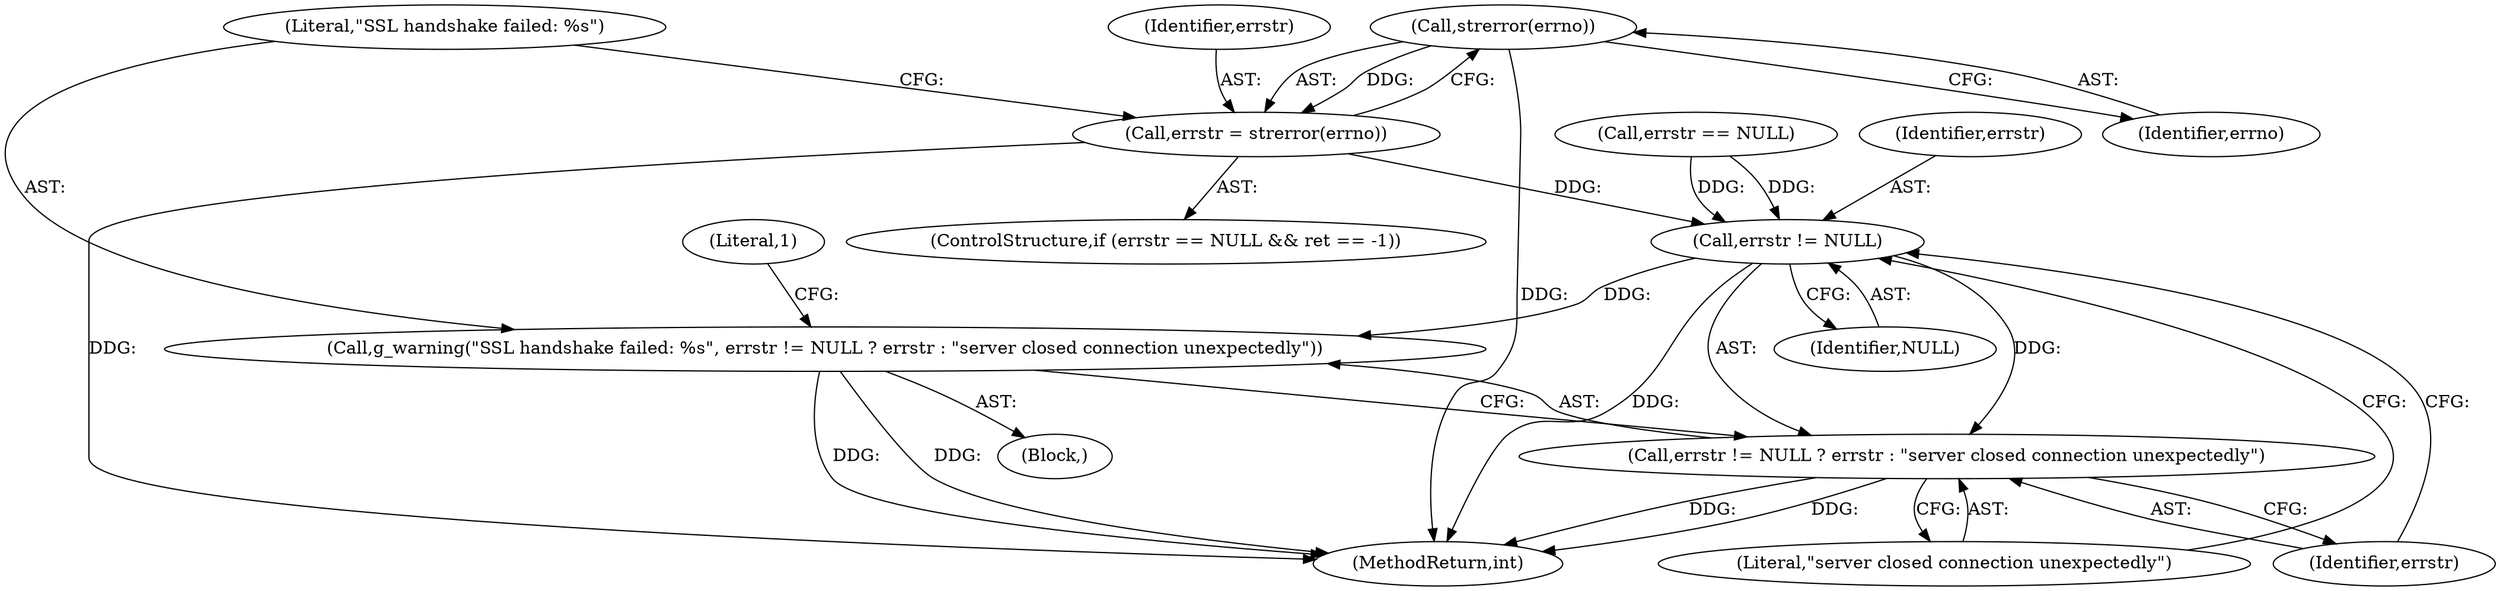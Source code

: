 digraph "0_irssi-proxy_85bbc05b21678e80423815d2ef1dfe26208491ab_0@API" {
"1000163" [label="(Call,strerror(errno))"];
"1000161" [label="(Call,errstr = strerror(errno))"];
"1000168" [label="(Call,errstr != NULL)"];
"1000165" [label="(Call,g_warning(\"SSL handshake failed: %s\", errstr != NULL ? errstr : \"server closed connection unexpectedly\"))"];
"1000167" [label="(Call,errstr != NULL ? errstr : \"server closed connection unexpectedly\")"];
"1000152" [label="(ControlStructure,if (errstr == NULL && ret == -1))"];
"1000172" [label="(Literal,\"server closed connection unexpectedly\")"];
"1000164" [label="(Identifier,errno)"];
"1000162" [label="(Identifier,errstr)"];
"1000170" [label="(Identifier,NULL)"];
"1000154" [label="(Call,errstr == NULL)"];
"1000175" [label="(Literal,1)"];
"1000161" [label="(Call,errstr = strerror(errno))"];
"1000234" [label="(MethodReturn,int)"];
"1000166" [label="(Literal,\"SSL handshake failed: %s\")"];
"1000168" [label="(Call,errstr != NULL)"];
"1000167" [label="(Call,errstr != NULL ? errstr : \"server closed connection unexpectedly\")"];
"1000165" [label="(Call,g_warning(\"SSL handshake failed: %s\", errstr != NULL ? errstr : \"server closed connection unexpectedly\"))"];
"1000163" [label="(Call,strerror(errno))"];
"1000133" [label="(Block,)"];
"1000171" [label="(Identifier,errstr)"];
"1000169" [label="(Identifier,errstr)"];
"1000163" -> "1000161"  [label="AST: "];
"1000163" -> "1000164"  [label="CFG: "];
"1000164" -> "1000163"  [label="AST: "];
"1000161" -> "1000163"  [label="CFG: "];
"1000163" -> "1000234"  [label="DDG: "];
"1000163" -> "1000161"  [label="DDG: "];
"1000161" -> "1000152"  [label="AST: "];
"1000162" -> "1000161"  [label="AST: "];
"1000166" -> "1000161"  [label="CFG: "];
"1000161" -> "1000234"  [label="DDG: "];
"1000161" -> "1000168"  [label="DDG: "];
"1000168" -> "1000167"  [label="AST: "];
"1000168" -> "1000170"  [label="CFG: "];
"1000169" -> "1000168"  [label="AST: "];
"1000170" -> "1000168"  [label="AST: "];
"1000171" -> "1000168"  [label="CFG: "];
"1000172" -> "1000168"  [label="CFG: "];
"1000168" -> "1000234"  [label="DDG: "];
"1000168" -> "1000165"  [label="DDG: "];
"1000154" -> "1000168"  [label="DDG: "];
"1000154" -> "1000168"  [label="DDG: "];
"1000168" -> "1000167"  [label="DDG: "];
"1000165" -> "1000133"  [label="AST: "];
"1000165" -> "1000167"  [label="CFG: "];
"1000166" -> "1000165"  [label="AST: "];
"1000167" -> "1000165"  [label="AST: "];
"1000175" -> "1000165"  [label="CFG: "];
"1000165" -> "1000234"  [label="DDG: "];
"1000165" -> "1000234"  [label="DDG: "];
"1000167" -> "1000171"  [label="CFG: "];
"1000167" -> "1000172"  [label="CFG: "];
"1000171" -> "1000167"  [label="AST: "];
"1000172" -> "1000167"  [label="AST: "];
"1000167" -> "1000234"  [label="DDG: "];
"1000167" -> "1000234"  [label="DDG: "];
}
